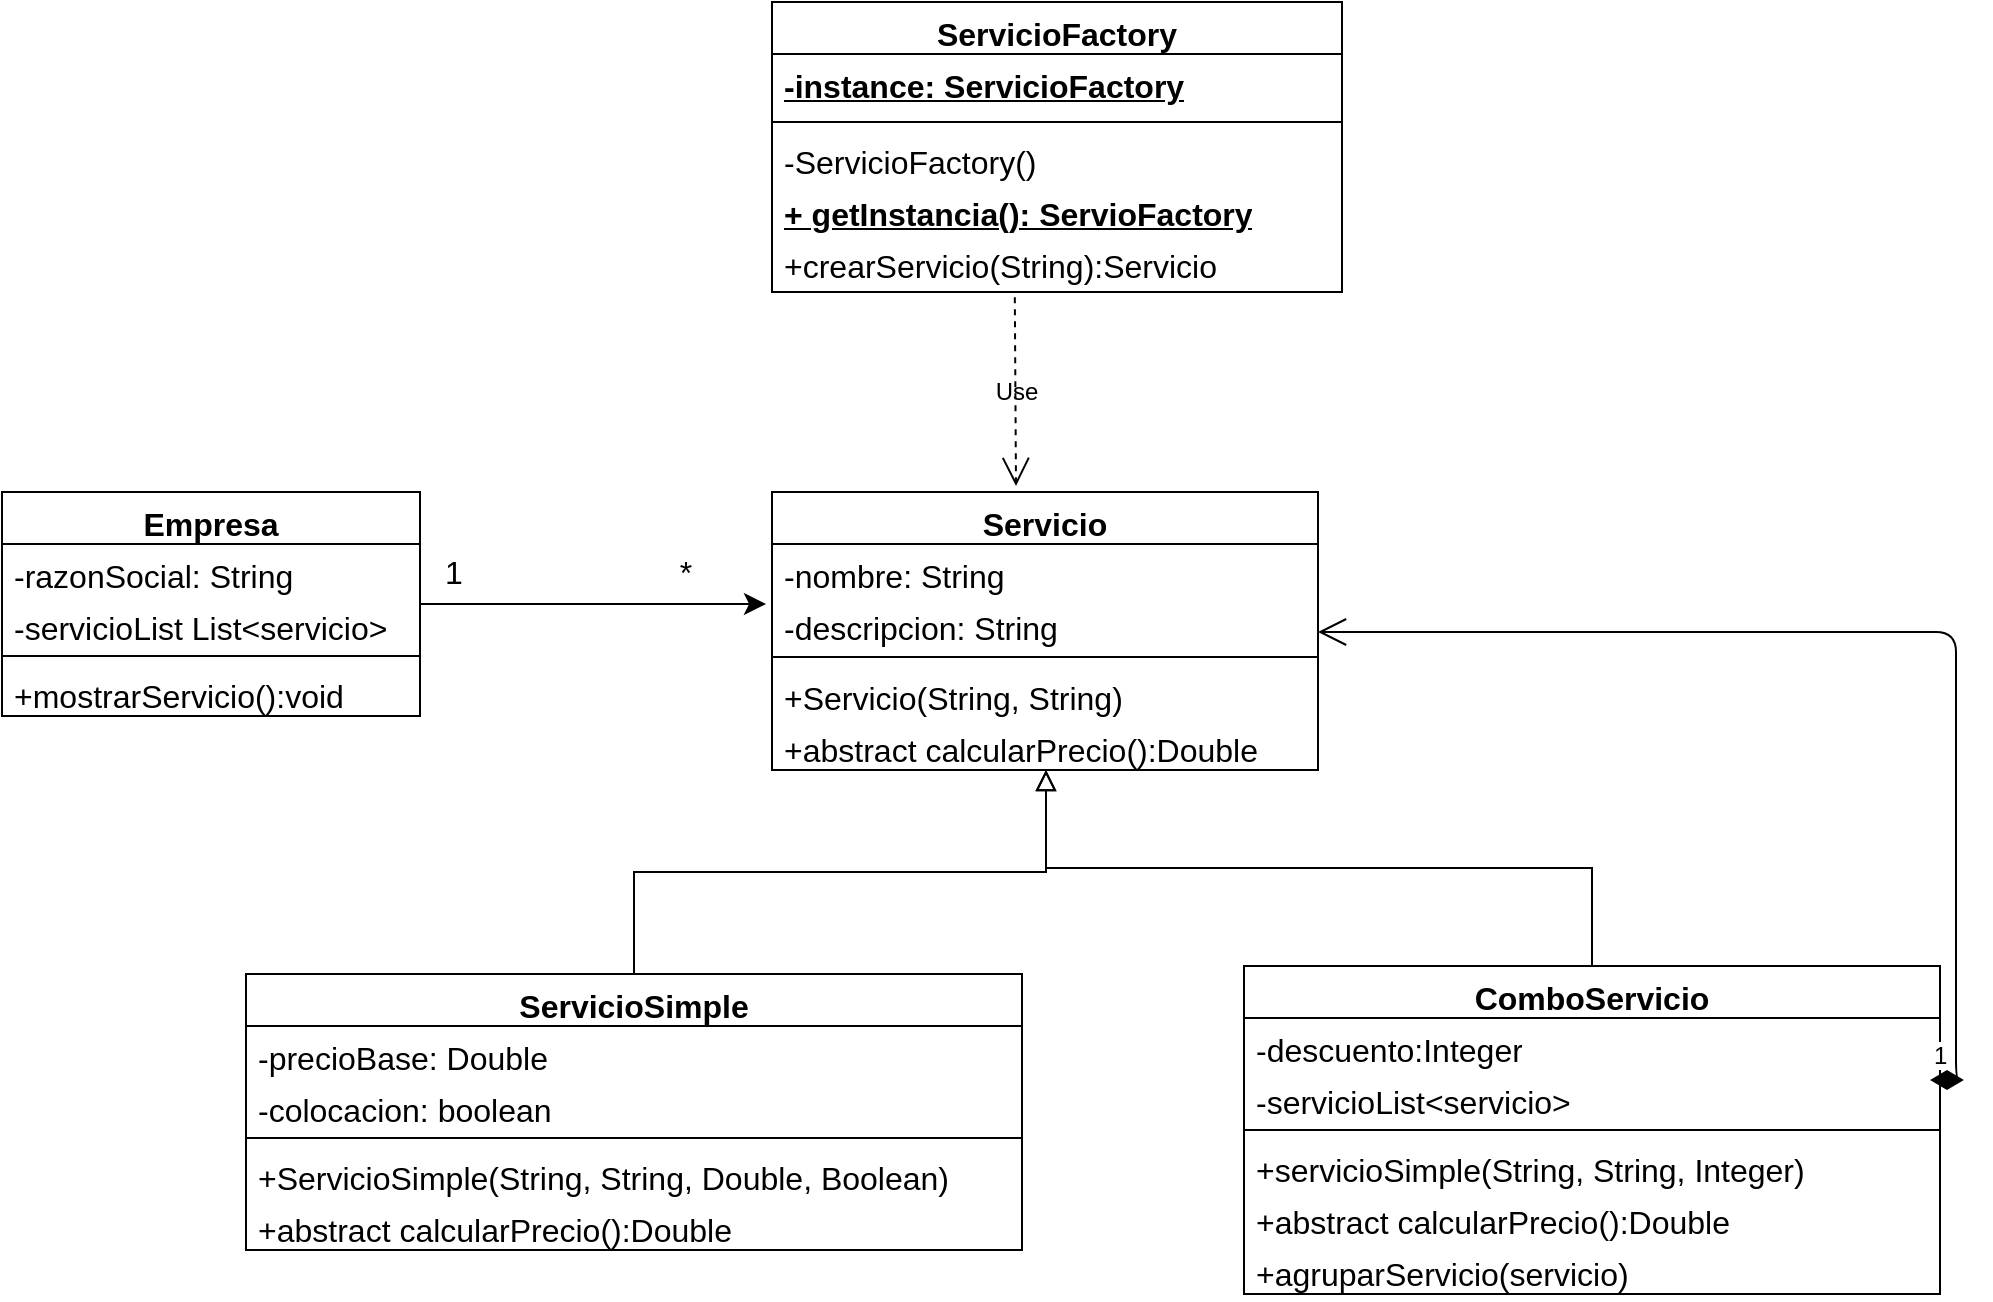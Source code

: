 <mxfile version="21.1.5" type="google">
  <diagram name="Página-1" id="Xd1g4IQqW5vCgcHevtHz">
    <mxGraphModel grid="0" page="0" gridSize="10" guides="1" tooltips="1" connect="1" arrows="1" fold="1" pageScale="1" pageWidth="850" pageHeight="1100" math="0" shadow="0">
      <root>
        <mxCell id="0" />
        <mxCell id="1" parent="0" />
        <mxCell id="S2c1rU9aPBi2KCFG6auc-1" value="ServicioFactory" style="swimlane;fontStyle=1;align=center;verticalAlign=top;childLayout=stackLayout;horizontal=1;startSize=26;horizontalStack=0;resizeParent=1;resizeParentMax=0;resizeLast=0;collapsible=1;marginBottom=0;whiteSpace=wrap;html=1;fontSize=16;labelBackgroundColor=none;" vertex="1" parent="1">
          <mxGeometry x="482" y="25" width="285" height="145" as="geometry" />
        </mxCell>
        <mxCell id="S2c1rU9aPBi2KCFG6auc-2" value="&lt;b&gt;&lt;u&gt;-instance: ServicioFactory&lt;/u&gt;&lt;/b&gt;" style="text;strokeColor=none;fillColor=none;align=left;verticalAlign=top;spacingLeft=4;spacingRight=4;overflow=hidden;rotatable=0;points=[[0,0.5],[1,0.5]];portConstraint=eastwest;whiteSpace=wrap;html=1;fontSize=16;labelBackgroundColor=none;" vertex="1" parent="S2c1rU9aPBi2KCFG6auc-1">
          <mxGeometry y="26" width="285" height="30" as="geometry" />
        </mxCell>
        <mxCell id="S2c1rU9aPBi2KCFG6auc-3" value="" style="line;strokeWidth=1;fillColor=none;align=left;verticalAlign=middle;spacingTop=-1;spacingLeft=3;spacingRight=3;rotatable=0;labelPosition=right;points=[];portConstraint=eastwest;fontSize=16;labelBackgroundColor=none;" vertex="1" parent="S2c1rU9aPBi2KCFG6auc-1">
          <mxGeometry y="56" width="285" height="8" as="geometry" />
        </mxCell>
        <mxCell id="S2c1rU9aPBi2KCFG6auc-4" value="-ServicioFactory()" style="text;strokeColor=none;fillColor=none;align=left;verticalAlign=top;spacingLeft=4;spacingRight=4;overflow=hidden;rotatable=0;points=[[0,0.5],[1,0.5]];portConstraint=eastwest;whiteSpace=wrap;html=1;fontSize=16;labelBackgroundColor=none;" vertex="1" parent="S2c1rU9aPBi2KCFG6auc-1">
          <mxGeometry y="64" width="285" height="26" as="geometry" />
        </mxCell>
        <mxCell id="S2c1rU9aPBi2KCFG6auc-6" value="&lt;u&gt;&lt;b&gt;+ getInstancia(): ServioFactory&lt;/b&gt;&lt;/u&gt;" style="text;strokeColor=none;fillColor=none;align=left;verticalAlign=top;spacingLeft=4;spacingRight=4;overflow=hidden;rotatable=0;points=[[0,0.5],[1,0.5]];portConstraint=eastwest;whiteSpace=wrap;html=1;fontSize=16;labelBackgroundColor=none;" vertex="1" parent="S2c1rU9aPBi2KCFG6auc-1">
          <mxGeometry y="90" width="285" height="26" as="geometry" />
        </mxCell>
        <mxCell id="S2c1rU9aPBi2KCFG6auc-7" value="+crearServicio(String):Servicio" style="text;strokeColor=none;fillColor=none;align=left;verticalAlign=top;spacingLeft=4;spacingRight=4;overflow=hidden;rotatable=0;points=[[0,0.5],[1,0.5]];portConstraint=eastwest;whiteSpace=wrap;html=1;fontSize=16;labelBackgroundColor=none;" vertex="1" parent="S2c1rU9aPBi2KCFG6auc-1">
          <mxGeometry y="116" width="285" height="29" as="geometry" />
        </mxCell>
        <mxCell id="S2c1rU9aPBi2KCFG6auc-8" value="Servicio" style="swimlane;fontStyle=1;align=center;verticalAlign=top;childLayout=stackLayout;horizontal=1;startSize=26;horizontalStack=0;resizeParent=1;resizeParentMax=0;resizeLast=0;collapsible=1;marginBottom=0;whiteSpace=wrap;html=1;fontSize=16;labelBackgroundColor=none;" vertex="1" parent="1">
          <mxGeometry x="482" y="270" width="273" height="139" as="geometry" />
        </mxCell>
        <mxCell id="S2c1rU9aPBi2KCFG6auc-9" value="-nombre: String" style="text;strokeColor=none;fillColor=none;align=left;verticalAlign=top;spacingLeft=4;spacingRight=4;overflow=hidden;rotatable=0;points=[[0,0.5],[1,0.5]];portConstraint=eastwest;whiteSpace=wrap;html=1;fontSize=16;labelBackgroundColor=none;" vertex="1" parent="S2c1rU9aPBi2KCFG6auc-8">
          <mxGeometry y="26" width="273" height="26" as="geometry" />
        </mxCell>
        <mxCell id="S2c1rU9aPBi2KCFG6auc-12" value="-descripcion: String" style="text;strokeColor=none;fillColor=none;align=left;verticalAlign=top;spacingLeft=4;spacingRight=4;overflow=hidden;rotatable=0;points=[[0,0.5],[1,0.5]];portConstraint=eastwest;whiteSpace=wrap;html=1;fontSize=16;labelBackgroundColor=none;" vertex="1" parent="S2c1rU9aPBi2KCFG6auc-8">
          <mxGeometry y="52" width="273" height="26" as="geometry" />
        </mxCell>
        <mxCell id="S2c1rU9aPBi2KCFG6auc-10" value="" style="line;strokeWidth=1;fillColor=none;align=left;verticalAlign=middle;spacingTop=-1;spacingLeft=3;spacingRight=3;rotatable=0;labelPosition=right;points=[];portConstraint=eastwest;fontSize=16;labelBackgroundColor=none;" vertex="1" parent="S2c1rU9aPBi2KCFG6auc-8">
          <mxGeometry y="78" width="273" height="9" as="geometry" />
        </mxCell>
        <mxCell id="S2c1rU9aPBi2KCFG6auc-11" value="+Servicio(String, String)" style="text;strokeColor=none;fillColor=none;align=left;verticalAlign=top;spacingLeft=4;spacingRight=4;overflow=hidden;rotatable=0;points=[[0,0.5],[1,0.5]];portConstraint=eastwest;whiteSpace=wrap;html=1;fontSize=16;labelBackgroundColor=none;" vertex="1" parent="S2c1rU9aPBi2KCFG6auc-8">
          <mxGeometry y="87" width="273" height="26" as="geometry" />
        </mxCell>
        <mxCell id="S2c1rU9aPBi2KCFG6auc-13" value="+abstract calcularPrecio():Double" style="text;strokeColor=none;fillColor=none;align=left;verticalAlign=top;spacingLeft=4;spacingRight=4;overflow=hidden;rotatable=0;points=[[0,0.5],[1,0.5]];portConstraint=eastwest;whiteSpace=wrap;html=1;fontSize=16;labelBackgroundColor=none;" vertex="1" parent="S2c1rU9aPBi2KCFG6auc-8">
          <mxGeometry y="113" width="273" height="26" as="geometry" />
        </mxCell>
        <mxCell id="S2c1rU9aPBi2KCFG6auc-18" value="Use" style="endArrow=open;endSize=12;dashed=1;html=1;rounded=0;fontSize=12;curved=1;exitX=0.426;exitY=1.092;exitDx=0;exitDy=0;exitPerimeter=0;labelBackgroundColor=none;fontColor=default;" edge="1" parent="1" source="S2c1rU9aPBi2KCFG6auc-7">
          <mxGeometry width="160" relative="1" as="geometry">
            <mxPoint x="550" y="230" as="sourcePoint" />
            <mxPoint x="604" y="267" as="targetPoint" />
          </mxGeometry>
        </mxCell>
        <mxCell id="S2c1rU9aPBi2KCFG6auc-24" style="edgeStyle=none;curved=1;rounded=0;orthogonalLoop=1;jettySize=auto;html=1;fontSize=12;startSize=8;endSize=8;labelBackgroundColor=none;fontColor=default;" edge="1" parent="1" source="S2c1rU9aPBi2KCFG6auc-19">
          <mxGeometry relative="1" as="geometry">
            <mxPoint x="479" y="326" as="targetPoint" />
          </mxGeometry>
        </mxCell>
        <mxCell id="S2c1rU9aPBi2KCFG6auc-19" value="Empresa" style="swimlane;fontStyle=1;align=center;verticalAlign=top;childLayout=stackLayout;horizontal=1;startSize=26;horizontalStack=0;resizeParent=1;resizeParentMax=0;resizeLast=0;collapsible=1;marginBottom=0;whiteSpace=wrap;html=1;fontSize=16;labelBackgroundColor=none;" vertex="1" parent="1">
          <mxGeometry x="97" y="270" width="209" height="112" as="geometry" />
        </mxCell>
        <mxCell id="S2c1rU9aPBi2KCFG6auc-20" value="-razonSocial: String" style="text;strokeColor=none;fillColor=none;align=left;verticalAlign=top;spacingLeft=4;spacingRight=4;overflow=hidden;rotatable=0;points=[[0,0.5],[1,0.5]];portConstraint=eastwest;whiteSpace=wrap;html=1;fontSize=16;labelBackgroundColor=none;" vertex="1" parent="S2c1rU9aPBi2KCFG6auc-19">
          <mxGeometry y="26" width="209" height="26" as="geometry" />
        </mxCell>
        <mxCell id="S2c1rU9aPBi2KCFG6auc-23" value="-servicioList List&amp;lt;servicio&amp;gt;" style="text;strokeColor=none;fillColor=none;align=left;verticalAlign=top;spacingLeft=4;spacingRight=4;overflow=hidden;rotatable=0;points=[[0,0.5],[1,0.5]];portConstraint=eastwest;whiteSpace=wrap;html=1;fontSize=16;labelBackgroundColor=none;" vertex="1" parent="S2c1rU9aPBi2KCFG6auc-19">
          <mxGeometry y="52" width="209" height="26" as="geometry" />
        </mxCell>
        <mxCell id="S2c1rU9aPBi2KCFG6auc-21" value="" style="line;strokeWidth=1;fillColor=none;align=left;verticalAlign=middle;spacingTop=-1;spacingLeft=3;spacingRight=3;rotatable=0;labelPosition=right;points=[];portConstraint=eastwest;fontSize=16;labelBackgroundColor=none;" vertex="1" parent="S2c1rU9aPBi2KCFG6auc-19">
          <mxGeometry y="78" width="209" height="8" as="geometry" />
        </mxCell>
        <mxCell id="S2c1rU9aPBi2KCFG6auc-22" value="+mostrarServicio():void" style="text;strokeColor=none;fillColor=none;align=left;verticalAlign=top;spacingLeft=4;spacingRight=4;overflow=hidden;rotatable=0;points=[[0,0.5],[1,0.5]];portConstraint=eastwest;whiteSpace=wrap;html=1;fontSize=16;labelBackgroundColor=none;" vertex="1" parent="S2c1rU9aPBi2KCFG6auc-19">
          <mxGeometry y="86" width="209" height="26" as="geometry" />
        </mxCell>
        <mxCell id="S2c1rU9aPBi2KCFG6auc-25" value="1" style="text;strokeColor=none;fillColor=none;html=1;align=center;verticalAlign=middle;whiteSpace=wrap;rounded=0;fontSize=16;labelBackgroundColor=none;" vertex="1" parent="1">
          <mxGeometry x="293" y="295" width="60" height="30" as="geometry" />
        </mxCell>
        <mxCell id="S2c1rU9aPBi2KCFG6auc-26" value="*" style="text;strokeColor=none;fillColor=none;html=1;align=center;verticalAlign=middle;whiteSpace=wrap;rounded=0;fontSize=16;labelBackgroundColor=none;" vertex="1" parent="1">
          <mxGeometry x="409" y="295" width="60" height="30" as="geometry" />
        </mxCell>
        <mxCell id="S2c1rU9aPBi2KCFG6auc-63" style="edgeStyle=orthogonalEdgeStyle;rounded=0;orthogonalLoop=1;jettySize=auto;html=1;fontSize=12;startSize=8;endSize=8;endArrow=block;endFill=0;" edge="1" parent="1" source="S2c1rU9aPBi2KCFG6auc-27" target="S2c1rU9aPBi2KCFG6auc-8">
          <mxGeometry relative="1" as="geometry">
            <Array as="points">
              <mxPoint x="413" y="460" />
              <mxPoint x="619" y="460" />
            </Array>
          </mxGeometry>
        </mxCell>
        <mxCell id="S2c1rU9aPBi2KCFG6auc-27" value="ServicioSimple" style="swimlane;fontStyle=1;align=center;verticalAlign=top;childLayout=stackLayout;horizontal=1;startSize=26;horizontalStack=0;resizeParent=1;resizeParentMax=0;resizeLast=0;collapsible=1;marginBottom=0;whiteSpace=wrap;html=1;fontSize=16;labelBackgroundColor=none;" vertex="1" parent="1">
          <mxGeometry x="219" y="511" width="388" height="138" as="geometry" />
        </mxCell>
        <mxCell id="S2c1rU9aPBi2KCFG6auc-28" value="-precioBase: Double" style="text;strokeColor=none;fillColor=none;align=left;verticalAlign=top;spacingLeft=4;spacingRight=4;overflow=hidden;rotatable=0;points=[[0,0.5],[1,0.5]];portConstraint=eastwest;whiteSpace=wrap;html=1;fontSize=16;labelBackgroundColor=none;" vertex="1" parent="S2c1rU9aPBi2KCFG6auc-27">
          <mxGeometry y="26" width="388" height="26" as="geometry" />
        </mxCell>
        <mxCell id="S2c1rU9aPBi2KCFG6auc-35" value="-colocacion: boolean" style="text;strokeColor=none;fillColor=none;align=left;verticalAlign=top;spacingLeft=4;spacingRight=4;overflow=hidden;rotatable=0;points=[[0,0.5],[1,0.5]];portConstraint=eastwest;whiteSpace=wrap;html=1;fontSize=16;labelBackgroundColor=none;" vertex="1" parent="S2c1rU9aPBi2KCFG6auc-27">
          <mxGeometry y="52" width="388" height="26" as="geometry" />
        </mxCell>
        <mxCell id="S2c1rU9aPBi2KCFG6auc-29" value="" style="line;strokeWidth=1;fillColor=none;align=left;verticalAlign=middle;spacingTop=-1;spacingLeft=3;spacingRight=3;rotatable=0;labelPosition=right;points=[];portConstraint=eastwest;fontSize=16;labelBackgroundColor=none;" vertex="1" parent="S2c1rU9aPBi2KCFG6auc-27">
          <mxGeometry y="78" width="388" height="8" as="geometry" />
        </mxCell>
        <mxCell id="S2c1rU9aPBi2KCFG6auc-30" value="+ServicioSimple(String, String, Double, Boolean)" style="text;strokeColor=none;fillColor=none;align=left;verticalAlign=top;spacingLeft=4;spacingRight=4;overflow=hidden;rotatable=0;points=[[0,0.5],[1,0.5]];portConstraint=eastwest;whiteSpace=wrap;html=1;fontSize=16;labelBackgroundColor=none;" vertex="1" parent="S2c1rU9aPBi2KCFG6auc-27">
          <mxGeometry y="86" width="388" height="26" as="geometry" />
        </mxCell>
        <mxCell id="S2c1rU9aPBi2KCFG6auc-36" value="+abstract calcularPrecio():Double" style="text;strokeColor=none;fillColor=none;align=left;verticalAlign=top;spacingLeft=4;spacingRight=4;overflow=hidden;rotatable=0;points=[[0,0.5],[1,0.5]];portConstraint=eastwest;whiteSpace=wrap;html=1;fontSize=16;labelBackgroundColor=none;" vertex="1" parent="S2c1rU9aPBi2KCFG6auc-27">
          <mxGeometry y="112" width="388" height="26" as="geometry" />
        </mxCell>
        <mxCell id="S2c1rU9aPBi2KCFG6auc-64" style="edgeStyle=orthogonalEdgeStyle;rounded=0;orthogonalLoop=1;jettySize=auto;html=1;fontSize=12;startSize=8;endSize=8;endArrow=block;endFill=0;" edge="1" parent="1" source="S2c1rU9aPBi2KCFG6auc-31" target="S2c1rU9aPBi2KCFG6auc-8">
          <mxGeometry relative="1" as="geometry">
            <Array as="points">
              <mxPoint x="892" y="458" />
              <mxPoint x="619" y="458" />
            </Array>
          </mxGeometry>
        </mxCell>
        <mxCell id="S2c1rU9aPBi2KCFG6auc-31" value="ComboServicio" style="swimlane;fontStyle=1;align=center;verticalAlign=top;childLayout=stackLayout;horizontal=1;startSize=26;horizontalStack=0;resizeParent=1;resizeParentMax=0;resizeLast=0;collapsible=1;marginBottom=0;whiteSpace=wrap;html=1;fontSize=16;labelBackgroundColor=none;" vertex="1" parent="1">
          <mxGeometry x="718" y="507" width="348" height="164" as="geometry" />
        </mxCell>
        <mxCell id="S2c1rU9aPBi2KCFG6auc-32" value="-descuento:Integer" style="text;strokeColor=none;fillColor=none;align=left;verticalAlign=top;spacingLeft=4;spacingRight=4;overflow=hidden;rotatable=0;points=[[0,0.5],[1,0.5]];portConstraint=eastwest;whiteSpace=wrap;html=1;fontSize=16;labelBackgroundColor=none;" vertex="1" parent="S2c1rU9aPBi2KCFG6auc-31">
          <mxGeometry y="26" width="348" height="26" as="geometry" />
        </mxCell>
        <mxCell id="S2c1rU9aPBi2KCFG6auc-59" value="1" style="endArrow=open;html=1;endSize=12;startArrow=diamondThin;startSize=14;startFill=1;edgeStyle=orthogonalEdgeStyle;align=left;verticalAlign=bottom;rounded=1;fontSize=12;" edge="1" parent="S2c1rU9aPBi2KCFG6auc-31" target="S2c1rU9aPBi2KCFG6auc-8">
          <mxGeometry x="-1" y="3" relative="1" as="geometry">
            <mxPoint x="343" y="57" as="sourcePoint" />
            <mxPoint x="356" y="-244" as="targetPoint" />
            <Array as="points">
              <mxPoint x="356" y="57" />
              <mxPoint x="356" y="-167" />
            </Array>
          </mxGeometry>
        </mxCell>
        <mxCell id="S2c1rU9aPBi2KCFG6auc-37" value="-servicioList&amp;lt;servicio&amp;gt;" style="text;strokeColor=none;fillColor=none;align=left;verticalAlign=top;spacingLeft=4;spacingRight=4;overflow=hidden;rotatable=0;points=[[0,0.5],[1,0.5]];portConstraint=eastwest;whiteSpace=wrap;html=1;fontSize=16;labelBackgroundColor=none;" vertex="1" parent="S2c1rU9aPBi2KCFG6auc-31">
          <mxGeometry y="52" width="348" height="26" as="geometry" />
        </mxCell>
        <mxCell id="S2c1rU9aPBi2KCFG6auc-33" value="" style="line;strokeWidth=1;fillColor=none;align=left;verticalAlign=middle;spacingTop=-1;spacingLeft=3;spacingRight=3;rotatable=0;labelPosition=right;points=[];portConstraint=eastwest;fontSize=16;labelBackgroundColor=none;" vertex="1" parent="S2c1rU9aPBi2KCFG6auc-31">
          <mxGeometry y="78" width="348" height="8" as="geometry" />
        </mxCell>
        <mxCell id="S2c1rU9aPBi2KCFG6auc-34" value="+servicioSimple(String, String, Integer)" style="text;strokeColor=none;fillColor=none;align=left;verticalAlign=top;spacingLeft=4;spacingRight=4;overflow=hidden;rotatable=0;points=[[0,0.5],[1,0.5]];portConstraint=eastwest;whiteSpace=wrap;html=1;fontSize=16;labelBackgroundColor=none;" vertex="1" parent="S2c1rU9aPBi2KCFG6auc-31">
          <mxGeometry y="86" width="348" height="26" as="geometry" />
        </mxCell>
        <mxCell id="S2c1rU9aPBi2KCFG6auc-38" value="+abstract calcularPrecio():Double" style="text;strokeColor=none;fillColor=none;align=left;verticalAlign=top;spacingLeft=4;spacingRight=4;overflow=hidden;rotatable=0;points=[[0,0.5],[1,0.5]];portConstraint=eastwest;whiteSpace=wrap;html=1;fontSize=16;labelBackgroundColor=none;" vertex="1" parent="S2c1rU9aPBi2KCFG6auc-31">
          <mxGeometry y="112" width="348" height="26" as="geometry" />
        </mxCell>
        <mxCell id="S2c1rU9aPBi2KCFG6auc-39" value="+agruparServicio(servicio)" style="text;strokeColor=none;fillColor=none;align=left;verticalAlign=top;spacingLeft=4;spacingRight=4;overflow=hidden;rotatable=0;points=[[0,0.5],[1,0.5]];portConstraint=eastwest;whiteSpace=wrap;html=1;fontSize=16;labelBackgroundColor=none;" vertex="1" parent="S2c1rU9aPBi2KCFG6auc-31">
          <mxGeometry y="138" width="348" height="26" as="geometry" />
        </mxCell>
      </root>
    </mxGraphModel>
  </diagram>
</mxfile>
